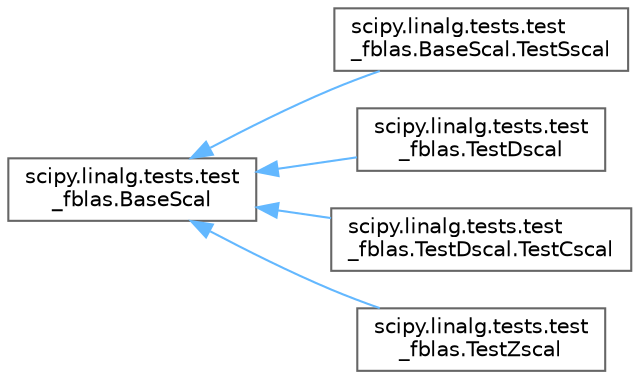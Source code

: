 digraph "Graphical Class Hierarchy"
{
 // LATEX_PDF_SIZE
  bgcolor="transparent";
  edge [fontname=Helvetica,fontsize=10,labelfontname=Helvetica,labelfontsize=10];
  node [fontname=Helvetica,fontsize=10,shape=box,height=0.2,width=0.4];
  rankdir="LR";
  Node0 [id="Node000000",label="scipy.linalg.tests.test\l_fblas.BaseScal",height=0.2,width=0.4,color="grey40", fillcolor="white", style="filled",URL="$dd/dc0/classscipy_1_1linalg_1_1tests_1_1test__fblas_1_1BaseScal.html",tooltip=" "];
  Node0 -> Node1 [id="edge5192_Node000000_Node000001",dir="back",color="steelblue1",style="solid",tooltip=" "];
  Node1 [id="Node000001",label="scipy.linalg.tests.test\l_fblas.BaseScal.TestSscal",height=0.2,width=0.4,color="grey40", fillcolor="white", style="filled",URL="$d1/d36/classscipy_1_1linalg_1_1tests_1_1test__fblas_1_1BaseScal_1_1TestSscal.html",tooltip=" "];
  Node0 -> Node2 [id="edge5193_Node000000_Node000002",dir="back",color="steelblue1",style="solid",tooltip=" "];
  Node2 [id="Node000002",label="scipy.linalg.tests.test\l_fblas.TestDscal",height=0.2,width=0.4,color="grey40", fillcolor="white", style="filled",URL="$d7/d1a/classscipy_1_1linalg_1_1tests_1_1test__fblas_1_1TestDscal.html",tooltip=" "];
  Node0 -> Node3 [id="edge5194_Node000000_Node000003",dir="back",color="steelblue1",style="solid",tooltip=" "];
  Node3 [id="Node000003",label="scipy.linalg.tests.test\l_fblas.TestDscal.TestCscal",height=0.2,width=0.4,color="grey40", fillcolor="white", style="filled",URL="$df/de5/classscipy_1_1linalg_1_1tests_1_1test__fblas_1_1TestDscal_1_1TestCscal.html",tooltip=" "];
  Node0 -> Node4 [id="edge5195_Node000000_Node000004",dir="back",color="steelblue1",style="solid",tooltip=" "];
  Node4 [id="Node000004",label="scipy.linalg.tests.test\l_fblas.TestZscal",height=0.2,width=0.4,color="grey40", fillcolor="white", style="filled",URL="$d7/d08/classscipy_1_1linalg_1_1tests_1_1test__fblas_1_1TestZscal.html",tooltip=" "];
}
